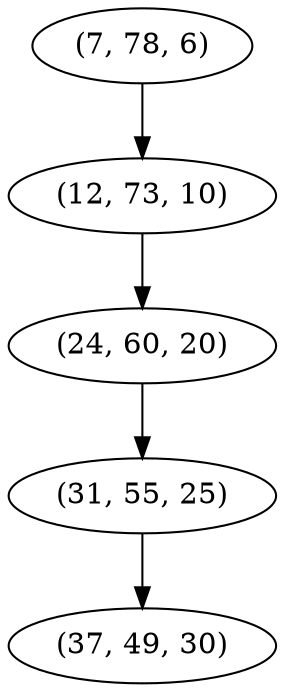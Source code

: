 digraph tree {
    "(7, 78, 6)";
    "(12, 73, 10)";
    "(24, 60, 20)";
    "(31, 55, 25)";
    "(37, 49, 30)";
    "(7, 78, 6)" -> "(12, 73, 10)";
    "(12, 73, 10)" -> "(24, 60, 20)";
    "(24, 60, 20)" -> "(31, 55, 25)";
    "(31, 55, 25)" -> "(37, 49, 30)";
}
